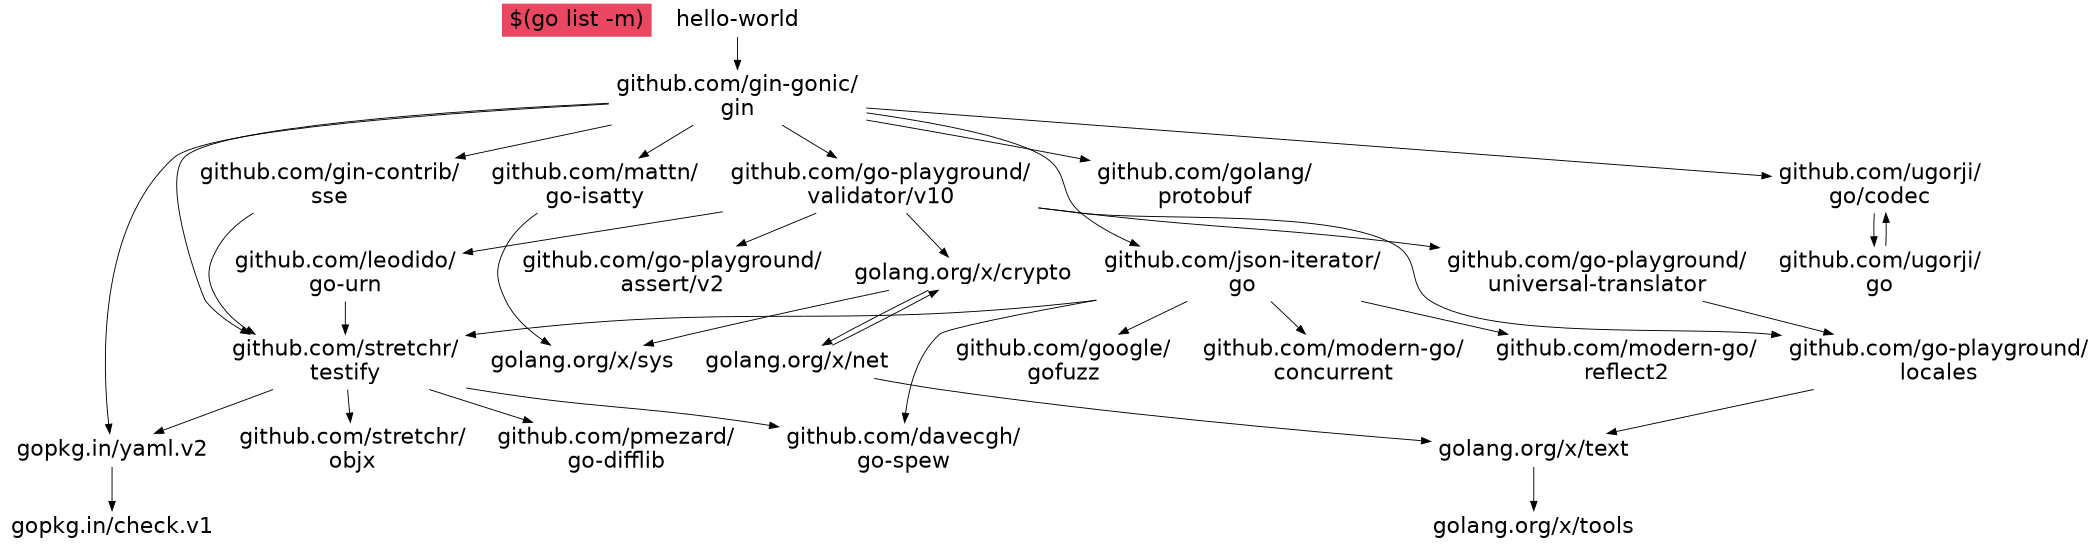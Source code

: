 digraph {

    graph [overlap=false, size=14];

    root="$(go list -m)";

    node [ shape = plaintext, fontname = "Helvetica",

          fontsize=24];

    "$(go list -m)" [style = filled,

                     fillcolor = "#E94762"];
"github.com/gin-contrib/\nsse" -> "github.com/stretchr/\ntestify"
"github.com/gin-gonic/\ngin" -> "github.com/gin-contrib/\nsse"
"github.com/gin-gonic/\ngin" -> "github.com/go-playground/\nvalidator/v10"
"github.com/gin-gonic/\ngin" -> "github.com/golang/\nprotobuf"
"github.com/gin-gonic/\ngin" -> "github.com/json-iterator/\ngo"
"github.com/gin-gonic/\ngin" -> "github.com/mattn/\ngo-isatty"
"github.com/gin-gonic/\ngin" -> "github.com/stretchr/\ntestify"
"github.com/gin-gonic/\ngin" -> "github.com/ugorji/\ngo/codec"
"github.com/gin-gonic/\ngin" -> "gopkg.in/yaml.v2"
"github.com/go-playground/\nlocales" -> "golang.org/x/text"
"github.com/go-playground/\nuniversal-translator" -> "github.com/go-playground/\nlocales"
"github.com/go-playground/\nvalidator/v10" -> "github.com/go-playground/\nassert/v2"
"github.com/go-playground/\nvalidator/v10" -> "github.com/go-playground/\nlocales"
"github.com/go-playground/\nvalidator/v10" -> "github.com/go-playground/\nuniversal-translator"
"github.com/go-playground/\nvalidator/v10" -> "github.com/leodido/\ngo-urn"
"github.com/go-playground/\nvalidator/v10" -> "golang.org/x/crypto"
"github.com/json-iterator/\ngo" -> "github.com/davecgh/\ngo-spew"
"github.com/json-iterator/\ngo" -> "github.com/google/\ngofuzz"
"github.com/json-iterator/\ngo" -> "github.com/modern-go/\nconcurrent"
"github.com/json-iterator/\ngo" -> "github.com/modern-go/\nreflect2"
"github.com/json-iterator/\ngo" -> "github.com/stretchr/\ntestify"
"github.com/leodido/\ngo-urn" -> "github.com/stretchr/\ntestify"
"github.com/mattn/\ngo-isatty" -> "golang.org/x/sys"
"github.com/stretchr/\ntestify" -> "github.com/davecgh/\ngo-spew"
"github.com/stretchr/\ntestify" -> "github.com/pmezard/\ngo-difflib"
"github.com/stretchr/\ntestify" -> "github.com/stretchr/\nobjx"
"github.com/stretchr/\ntestify" -> "gopkg.in/yaml.v2"
"github.com/ugorji/\ngo" -> "github.com/ugorji/\ngo/codec"
"github.com/ugorji/\ngo/codec" -> "github.com/ugorji/\ngo"
"golang.org/x/crypto" -> "golang.org/x/net"
"golang.org/x/crypto" -> "golang.org/x/sys"
"golang.org/x/net" -> "golang.org/x/crypto"
"golang.org/x/net" -> "golang.org/x/text"
"golang.org/x/text" -> "golang.org/x/tools"
"gopkg.in/yaml.v2" -> "gopkg.in/check.v1"
"hello-world" -> "github.com/gin-gonic/\ngin"
}
